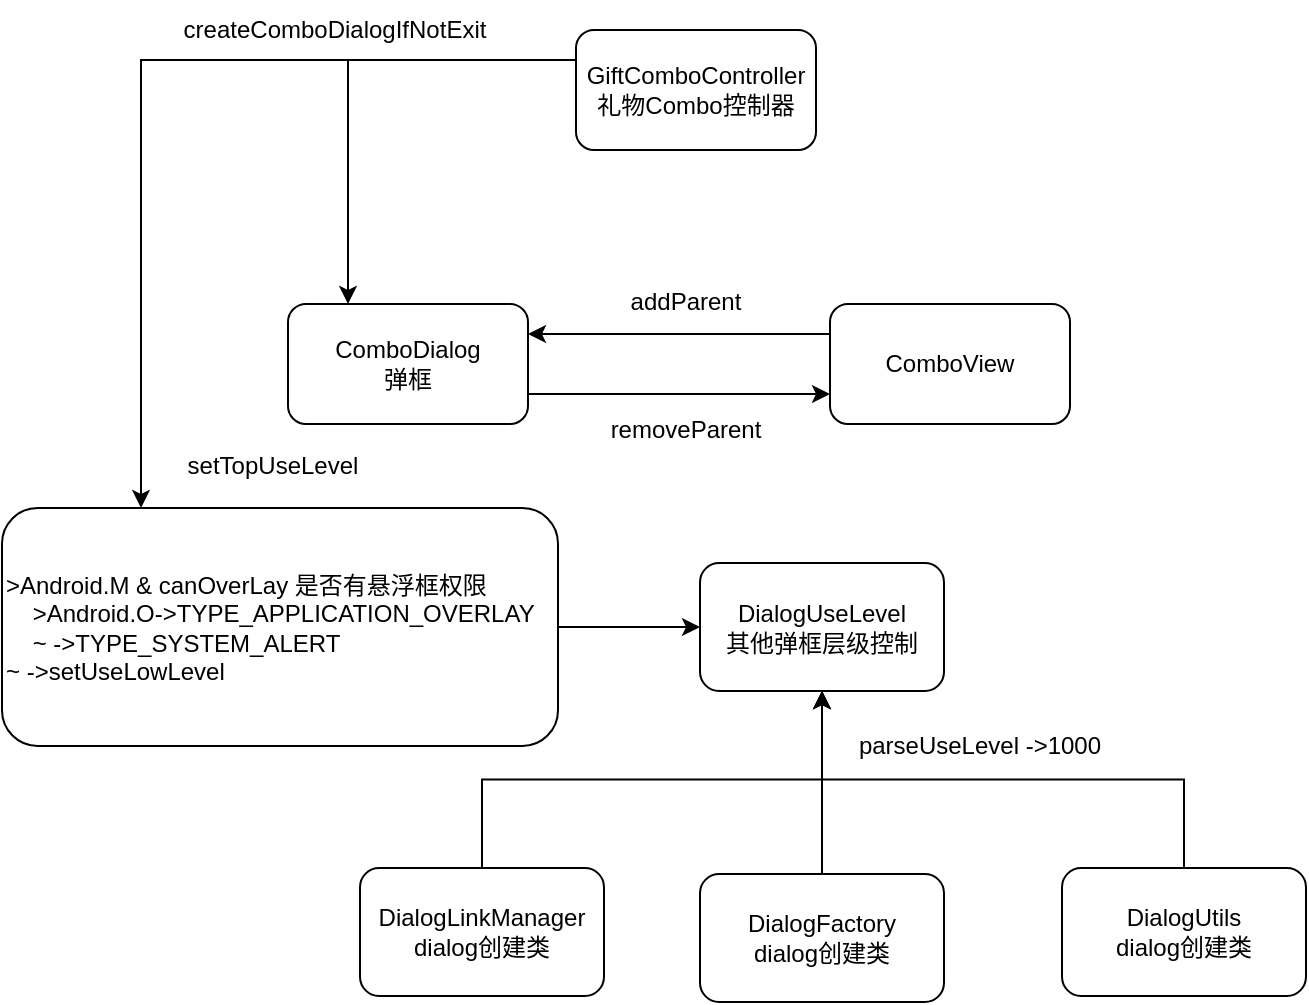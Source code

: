 <mxfile version="20.2.0" type="github" pages="7">
  <diagram id="dTEHzo3KGexYOfvULsnI" name="Page-1">
    <mxGraphModel dx="1422" dy="761" grid="0" gridSize="10" guides="1" tooltips="1" connect="1" arrows="1" fold="1" page="1" pageScale="1" pageWidth="827" pageHeight="1169" math="0" shadow="0">
      <root>
        <mxCell id="0" />
        <mxCell id="1" parent="0" />
        <mxCell id="xuqfSLgQs5LQTtZNYGFW-11" style="edgeStyle=orthogonalEdgeStyle;rounded=0;orthogonalLoop=1;jettySize=auto;html=1;exitX=0;exitY=0.25;exitDx=0;exitDy=0;entryX=0.25;entryY=0;entryDx=0;entryDy=0;" parent="1" source="xuqfSLgQs5LQTtZNYGFW-1" target="xuqfSLgQs5LQTtZNYGFW-2" edge="1">
          <mxGeometry relative="1" as="geometry" />
        </mxCell>
        <mxCell id="xuqfSLgQs5LQTtZNYGFW-17" style="edgeStyle=orthogonalEdgeStyle;rounded=0;orthogonalLoop=1;jettySize=auto;html=1;exitX=0;exitY=0.25;exitDx=0;exitDy=0;entryX=0.25;entryY=0;entryDx=0;entryDy=0;" parent="1" source="xuqfSLgQs5LQTtZNYGFW-1" target="xuqfSLgQs5LQTtZNYGFW-16" edge="1">
          <mxGeometry relative="1" as="geometry" />
        </mxCell>
        <mxCell id="xuqfSLgQs5LQTtZNYGFW-1" value="GiftComboController&lt;br&gt;礼物Combo控制器" style="rounded=1;whiteSpace=wrap;html=1;" parent="1" vertex="1">
          <mxGeometry x="344" y="59" width="120" height="60" as="geometry" />
        </mxCell>
        <mxCell id="xuqfSLgQs5LQTtZNYGFW-8" style="edgeStyle=orthogonalEdgeStyle;rounded=0;orthogonalLoop=1;jettySize=auto;html=1;exitX=1;exitY=0.75;exitDx=0;exitDy=0;entryX=0;entryY=0.75;entryDx=0;entryDy=0;" parent="1" source="xuqfSLgQs5LQTtZNYGFW-2" target="xuqfSLgQs5LQTtZNYGFW-3" edge="1">
          <mxGeometry relative="1" as="geometry" />
        </mxCell>
        <mxCell id="xuqfSLgQs5LQTtZNYGFW-2" value="ComboDialog&lt;br&gt;弹框" style="rounded=1;whiteSpace=wrap;html=1;" parent="1" vertex="1">
          <mxGeometry x="200" y="196" width="120" height="60" as="geometry" />
        </mxCell>
        <mxCell id="xuqfSLgQs5LQTtZNYGFW-6" style="edgeStyle=orthogonalEdgeStyle;rounded=0;orthogonalLoop=1;jettySize=auto;html=1;exitX=0;exitY=0.25;exitDx=0;exitDy=0;entryX=1;entryY=0.25;entryDx=0;entryDy=0;" parent="1" source="xuqfSLgQs5LQTtZNYGFW-3" target="xuqfSLgQs5LQTtZNYGFW-2" edge="1">
          <mxGeometry relative="1" as="geometry" />
        </mxCell>
        <mxCell id="xuqfSLgQs5LQTtZNYGFW-3" value="ComboView&lt;br&gt;" style="rounded=1;whiteSpace=wrap;html=1;" parent="1" vertex="1">
          <mxGeometry x="471" y="196" width="120" height="60" as="geometry" />
        </mxCell>
        <mxCell id="xuqfSLgQs5LQTtZNYGFW-5" value="addParent" style="text;html=1;strokeColor=none;fillColor=none;align=center;verticalAlign=middle;whiteSpace=wrap;rounded=0;" parent="1" vertex="1">
          <mxGeometry x="369" y="180" width="60" height="30" as="geometry" />
        </mxCell>
        <mxCell id="xuqfSLgQs5LQTtZNYGFW-9" value="removeParent" style="text;html=1;strokeColor=none;fillColor=none;align=center;verticalAlign=middle;whiteSpace=wrap;rounded=0;" parent="1" vertex="1">
          <mxGeometry x="353" y="244" width="92" height="30" as="geometry" />
        </mxCell>
        <mxCell id="xuqfSLgQs5LQTtZNYGFW-13" value="createComboDialogIfNotExit" style="text;html=1;strokeColor=none;fillColor=none;align=center;verticalAlign=middle;whiteSpace=wrap;rounded=0;" parent="1" vertex="1">
          <mxGeometry x="118" y="44" width="211" height="30" as="geometry" />
        </mxCell>
        <mxCell id="xuqfSLgQs5LQTtZNYGFW-22" style="edgeStyle=orthogonalEdgeStyle;rounded=0;orthogonalLoop=1;jettySize=auto;html=1;exitX=1;exitY=0.5;exitDx=0;exitDy=0;" parent="1" source="xuqfSLgQs5LQTtZNYGFW-16" target="xuqfSLgQs5LQTtZNYGFW-19" edge="1">
          <mxGeometry relative="1" as="geometry" />
        </mxCell>
        <mxCell id="xuqfSLgQs5LQTtZNYGFW-16" value="&amp;gt;Android.M &amp;amp; canOverLay 是否有悬浮框权限&lt;br&gt;&lt;div&gt;&lt;span&gt;&amp;nbsp; &amp;nbsp; &amp;gt;Android.O-&amp;gt;TYPE_APPLICATION_OVERLAY&lt;/span&gt;&lt;/div&gt;&lt;div&gt;&lt;span&gt;&amp;nbsp; &amp;nbsp; ~ -&amp;gt;TYPE_SYSTEM_ALERT&lt;/span&gt;&lt;/div&gt;&lt;div&gt;&lt;span&gt;~ -&amp;gt;setUseLowLevel&lt;/span&gt;&lt;/div&gt;" style="rounded=1;whiteSpace=wrap;html=1;align=left;" parent="1" vertex="1">
          <mxGeometry x="57" y="298" width="278" height="119" as="geometry" />
        </mxCell>
        <mxCell id="xuqfSLgQs5LQTtZNYGFW-18" value="setTopUseLevel" style="text;html=1;strokeColor=none;fillColor=none;align=center;verticalAlign=middle;whiteSpace=wrap;rounded=0;" parent="1" vertex="1">
          <mxGeometry x="131" y="262" width="123" height="30" as="geometry" />
        </mxCell>
        <mxCell id="xuqfSLgQs5LQTtZNYGFW-19" value="DialogUseLevel&lt;br&gt;其他弹框层级控制" style="rounded=1;whiteSpace=wrap;html=1;align=center;" parent="1" vertex="1">
          <mxGeometry x="406" y="325.5" width="122" height="64" as="geometry" />
        </mxCell>
        <mxCell id="xuqfSLgQs5LQTtZNYGFW-29" style="edgeStyle=orthogonalEdgeStyle;rounded=0;orthogonalLoop=1;jettySize=auto;html=1;exitX=0.5;exitY=0;exitDx=0;exitDy=0;" parent="1" source="xuqfSLgQs5LQTtZNYGFW-23" target="xuqfSLgQs5LQTtZNYGFW-19" edge="1">
          <mxGeometry relative="1" as="geometry" />
        </mxCell>
        <mxCell id="xuqfSLgQs5LQTtZNYGFW-23" value="DialogFactory&lt;br&gt;dialog创建类" style="rounded=1;whiteSpace=wrap;html=1;align=center;" parent="1" vertex="1">
          <mxGeometry x="406" y="481" width="122" height="64" as="geometry" />
        </mxCell>
        <mxCell id="xuqfSLgQs5LQTtZNYGFW-25" value="parseUseLevel -&amp;gt;1000" style="text;html=1;strokeColor=none;fillColor=none;align=center;verticalAlign=middle;whiteSpace=wrap;rounded=0;" parent="1" vertex="1">
          <mxGeometry x="482" y="402" width="128" height="30" as="geometry" />
        </mxCell>
        <mxCell id="xuqfSLgQs5LQTtZNYGFW-28" style="edgeStyle=orthogonalEdgeStyle;rounded=0;orthogonalLoop=1;jettySize=auto;html=1;exitX=0.5;exitY=0;exitDx=0;exitDy=0;entryX=0.5;entryY=1;entryDx=0;entryDy=0;" parent="1" source="xuqfSLgQs5LQTtZNYGFW-26" target="xuqfSLgQs5LQTtZNYGFW-19" edge="1">
          <mxGeometry relative="1" as="geometry" />
        </mxCell>
        <mxCell id="xuqfSLgQs5LQTtZNYGFW-26" value="DialogLinkManager&lt;br&gt;dialog创建类" style="rounded=1;whiteSpace=wrap;html=1;align=center;" parent="1" vertex="1">
          <mxGeometry x="236" y="478" width="122" height="64" as="geometry" />
        </mxCell>
        <mxCell id="xuqfSLgQs5LQTtZNYGFW-31" style="edgeStyle=orthogonalEdgeStyle;rounded=0;orthogonalLoop=1;jettySize=auto;html=1;exitX=0.5;exitY=0;exitDx=0;exitDy=0;entryX=0.5;entryY=1;entryDx=0;entryDy=0;" parent="1" source="xuqfSLgQs5LQTtZNYGFW-27" target="xuqfSLgQs5LQTtZNYGFW-19" edge="1">
          <mxGeometry relative="1" as="geometry" />
        </mxCell>
        <mxCell id="xuqfSLgQs5LQTtZNYGFW-27" value="DialogUtils&lt;br&gt;dialog创建类" style="rounded=1;whiteSpace=wrap;html=1;align=center;" parent="1" vertex="1">
          <mxGeometry x="587" y="478" width="122" height="64" as="geometry" />
        </mxCell>
      </root>
    </mxGraphModel>
  </diagram>
  <diagram id="dbakVBFcqws5psbMDhKN" name="Page-2">
    <mxGraphModel dx="1422" dy="761" grid="0" gridSize="10" guides="1" tooltips="1" connect="1" arrows="1" fold="1" page="1" pageScale="1" pageWidth="827" pageHeight="1169" math="0" shadow="0">
      <root>
        <mxCell id="0" />
        <mxCell id="1" parent="0" />
        <mxCell id="G3y8wx1AwVkPg3gQdgBI-3" style="edgeStyle=orthogonalEdgeStyle;rounded=0;orthogonalLoop=1;jettySize=auto;html=1;exitX=1;exitY=0.5;exitDx=0;exitDy=0;entryX=0;entryY=0.5;entryDx=0;entryDy=0;" parent="1" source="G3y8wx1AwVkPg3gQdgBI-1" target="G3y8wx1AwVkPg3gQdgBI-2" edge="1">
          <mxGeometry relative="1" as="geometry" />
        </mxCell>
        <mxCell id="G3y8wx1AwVkPg3gQdgBI-1" value="需求提出" style="rounded=1;whiteSpace=wrap;html=1;fillColor=#dae8fc;strokeColor=#6c8ebf;" parent="1" vertex="1">
          <mxGeometry x="71" y="220" width="120" height="60" as="geometry" />
        </mxCell>
        <mxCell id="G3y8wx1AwVkPg3gQdgBI-5" style="edgeStyle=orthogonalEdgeStyle;rounded=0;orthogonalLoop=1;jettySize=auto;html=1;exitX=1;exitY=0.5;exitDx=0;exitDy=0;" parent="1" source="G3y8wx1AwVkPg3gQdgBI-2" target="G3y8wx1AwVkPg3gQdgBI-4" edge="1">
          <mxGeometry relative="1" as="geometry" />
        </mxCell>
        <mxCell id="G3y8wx1AwVkPg3gQdgBI-2" value="需求评审" style="rounded=1;whiteSpace=wrap;html=1;fillColor=default;" parent="1" vertex="1">
          <mxGeometry x="273" y="220" width="120" height="60" as="geometry" />
        </mxCell>
        <mxCell id="G3y8wx1AwVkPg3gQdgBI-7" style="edgeStyle=orthogonalEdgeStyle;rounded=0;orthogonalLoop=1;jettySize=auto;html=1;exitX=1;exitY=0.5;exitDx=0;exitDy=0;" parent="1" source="G3y8wx1AwVkPg3gQdgBI-4" target="G3y8wx1AwVkPg3gQdgBI-6" edge="1">
          <mxGeometry relative="1" as="geometry" />
        </mxCell>
        <mxCell id="G3y8wx1AwVkPg3gQdgBI-4" value="业务开发" style="rounded=1;whiteSpace=wrap;html=1;fillColor=#dae8fc;strokeColor=#6c8ebf;" parent="1" vertex="1">
          <mxGeometry x="487" y="220" width="120" height="60" as="geometry" />
        </mxCell>
        <mxCell id="G3y8wx1AwVkPg3gQdgBI-10" style="edgeStyle=orthogonalEdgeStyle;rounded=0;orthogonalLoop=1;jettySize=auto;html=1;exitX=0.5;exitY=0;exitDx=0;exitDy=0;entryX=0.5;entryY=0;entryDx=0;entryDy=0;" parent="1" source="G3y8wx1AwVkPg3gQdgBI-6" target="G3y8wx1AwVkPg3gQdgBI-1" edge="1">
          <mxGeometry relative="1" as="geometry">
            <Array as="points">
              <mxPoint x="753" y="148" />
              <mxPoint x="131" y="148" />
            </Array>
          </mxGeometry>
        </mxCell>
        <mxCell id="G3y8wx1AwVkPg3gQdgBI-6" value="专利撰写" style="rounded=1;whiteSpace=wrap;html=1;fillColor=#dae8fc;strokeColor=#6c8ebf;" parent="1" vertex="1">
          <mxGeometry x="693" y="220" width="120" height="60" as="geometry" />
        </mxCell>
        <mxCell id="G3y8wx1AwVkPg3gQdgBI-9" style="edgeStyle=orthogonalEdgeStyle;rounded=0;orthogonalLoop=1;jettySize=auto;html=1;exitX=0.5;exitY=0;exitDx=0;exitDy=0;" parent="1" source="G3y8wx1AwVkPg3gQdgBI-8" target="G3y8wx1AwVkPg3gQdgBI-6" edge="1">
          <mxGeometry relative="1" as="geometry" />
        </mxCell>
        <mxCell id="G3y8wx1AwVkPg3gQdgBI-8" value="多种实现方案&lt;br&gt;（包括服务器）" style="rounded=1;whiteSpace=wrap;html=1;fillColor=default;" parent="1" vertex="1">
          <mxGeometry x="693" y="338" width="120" height="60" as="geometry" />
        </mxCell>
        <mxCell id="G3y8wx1AwVkPg3gQdgBI-11" value="专利保护" style="text;html=1;strokeColor=none;fillColor=none;align=center;verticalAlign=middle;whiteSpace=wrap;rounded=0;" parent="1" vertex="1">
          <mxGeometry x="388" y="105" width="105" height="38" as="geometry" />
        </mxCell>
      </root>
    </mxGraphModel>
  </diagram>
  <diagram id="niCqh37c4a4Bcfgw0L7g" name="Page-3">
    <mxGraphModel dx="1422" dy="761" grid="0" gridSize="10" guides="1" tooltips="1" connect="1" arrows="1" fold="1" page="1" pageScale="1" pageWidth="827" pageHeight="1169" math="0" shadow="0">
      <root>
        <mxCell id="0" />
        <mxCell id="1" parent="0" />
        <mxCell id="vqO7RuUJoZbT-W4OBrET-9" style="edgeStyle=orthogonalEdgeStyle;rounded=0;orthogonalLoop=1;jettySize=auto;html=1;exitX=0;exitY=0.5;exitDx=0;exitDy=0;" parent="1" source="vqO7RuUJoZbT-W4OBrET-1" target="vqO7RuUJoZbT-W4OBrET-8" edge="1">
          <mxGeometry relative="1" as="geometry" />
        </mxCell>
        <mxCell id="dO17_Gv8qUdpSZAcr8A6-4" style="edgeStyle=orthogonalEdgeStyle;rounded=0;orthogonalLoop=1;jettySize=auto;html=1;exitX=0.25;exitY=0;exitDx=0;exitDy=0;entryX=0.25;entryY=1;entryDx=0;entryDy=0;strokeColor=#FF3333;" parent="1" source="vqO7RuUJoZbT-W4OBrET-1" target="vqO7RuUJoZbT-W4OBrET-15" edge="1">
          <mxGeometry relative="1" as="geometry" />
        </mxCell>
        <mxCell id="vqO7RuUJoZbT-W4OBrET-1" value="textureId&lt;br&gt;获得纹理id" style="rounded=1;whiteSpace=wrap;html=1;fillColor=default;" parent="1" vertex="1">
          <mxGeometry x="503" y="375" width="120" height="60" as="geometry" />
        </mxCell>
        <mxCell id="vqO7RuUJoZbT-W4OBrET-6" style="edgeStyle=orthogonalEdgeStyle;rounded=0;orthogonalLoop=1;jettySize=auto;html=1;exitX=1;exitY=0.5;exitDx=0;exitDy=0;" parent="1" source="vqO7RuUJoZbT-W4OBrET-2" target="vqO7RuUJoZbT-W4OBrET-4" edge="1">
          <mxGeometry relative="1" as="geometry" />
        </mxCell>
        <mxCell id="vqO7RuUJoZbT-W4OBrET-2" value="TextureView&lt;br&gt;显示容器" style="rounded=1;whiteSpace=wrap;html=1;fillColor=default;" parent="1" vertex="1">
          <mxGeometry x="85" y="178" width="120" height="60" as="geometry" />
        </mxCell>
        <mxCell id="vqO7RuUJoZbT-W4OBrET-16" style="edgeStyle=orthogonalEdgeStyle;rounded=0;orthogonalLoop=1;jettySize=auto;html=1;exitX=1;exitY=0.5;exitDx=0;exitDy=0;" parent="1" source="vqO7RuUJoZbT-W4OBrET-4" target="vqO7RuUJoZbT-W4OBrET-15" edge="1">
          <mxGeometry relative="1" as="geometry" />
        </mxCell>
        <mxCell id="dO17_Gv8qUdpSZAcr8A6-6" style="edgeStyle=orthogonalEdgeStyle;rounded=0;orthogonalLoop=1;jettySize=auto;html=1;exitX=0;exitY=0.75;exitDx=0;exitDy=0;entryX=1;entryY=0.75;entryDx=0;entryDy=0;strokeColor=#FF3333;" parent="1" source="vqO7RuUJoZbT-W4OBrET-4" target="vqO7RuUJoZbT-W4OBrET-2" edge="1">
          <mxGeometry relative="1" as="geometry" />
        </mxCell>
        <mxCell id="vqO7RuUJoZbT-W4OBrET-4" value="EGLCore&lt;br&gt;ANativeWindow&lt;br&gt;获取GLWindow" style="rounded=1;whiteSpace=wrap;html=1;fillColor=default;" parent="1" vertex="1">
          <mxGeometry x="287" y="178" width="120" height="60" as="geometry" />
        </mxCell>
        <mxCell id="vqO7RuUJoZbT-W4OBrET-7" value="Surface" style="text;html=1;strokeColor=none;fillColor=none;align=center;verticalAlign=middle;whiteSpace=wrap;rounded=0;" parent="1" vertex="1">
          <mxGeometry x="213" y="174" width="60" height="30" as="geometry" />
        </mxCell>
        <mxCell id="vqO7RuUJoZbT-W4OBrET-11" style="edgeStyle=orthogonalEdgeStyle;rounded=0;orthogonalLoop=1;jettySize=auto;html=1;exitX=0;exitY=0.5;exitDx=0;exitDy=0;" parent="1" source="vqO7RuUJoZbT-W4OBrET-8" target="vqO7RuUJoZbT-W4OBrET-10" edge="1">
          <mxGeometry relative="1" as="geometry" />
        </mxCell>
        <mxCell id="dO17_Gv8qUdpSZAcr8A6-3" style="edgeStyle=orthogonalEdgeStyle;rounded=0;orthogonalLoop=1;jettySize=auto;html=1;exitX=1;exitY=0.25;exitDx=0;exitDy=0;entryX=0;entryY=0.25;entryDx=0;entryDy=0;strokeColor=#FF3333;" parent="1" source="vqO7RuUJoZbT-W4OBrET-8" target="vqO7RuUJoZbT-W4OBrET-1" edge="1">
          <mxGeometry relative="1" as="geometry" />
        </mxCell>
        <mxCell id="vqO7RuUJoZbT-W4OBrET-8" value="SurfaceTexture&lt;br&gt;创建Texture" style="rounded=1;whiteSpace=wrap;html=1;fillColor=default;" parent="1" vertex="1">
          <mxGeometry x="287" y="375" width="120" height="60" as="geometry" />
        </mxCell>
        <mxCell id="dO17_Gv8qUdpSZAcr8A6-2" style="edgeStyle=orthogonalEdgeStyle;rounded=0;orthogonalLoop=1;jettySize=auto;html=1;exitX=1;exitY=0.25;exitDx=0;exitDy=0;entryX=0;entryY=0.25;entryDx=0;entryDy=0;strokeColor=#FF3333;" parent="1" source="vqO7RuUJoZbT-W4OBrET-10" target="vqO7RuUJoZbT-W4OBrET-8" edge="1">
          <mxGeometry relative="1" as="geometry" />
        </mxCell>
        <mxCell id="vqO7RuUJoZbT-W4OBrET-10" value="Surface&lt;br&gt;创建Surface" style="rounded=1;whiteSpace=wrap;html=1;fillColor=default;" parent="1" vertex="1">
          <mxGeometry x="85" y="375" width="120" height="60" as="geometry" />
        </mxCell>
        <mxCell id="vqO7RuUJoZbT-W4OBrET-13" style="edgeStyle=orthogonalEdgeStyle;rounded=0;orthogonalLoop=1;jettySize=auto;html=1;exitX=0.5;exitY=0;exitDx=0;exitDy=0;" parent="1" source="vqO7RuUJoZbT-W4OBrET-12" target="vqO7RuUJoZbT-W4OBrET-10" edge="1">
          <mxGeometry relative="1" as="geometry" />
        </mxCell>
        <mxCell id="dO17_Gv8qUdpSZAcr8A6-1" style="edgeStyle=orthogonalEdgeStyle;rounded=0;orthogonalLoop=1;jettySize=auto;html=1;exitX=0.25;exitY=0;exitDx=0;exitDy=0;entryX=0.25;entryY=1;entryDx=0;entryDy=0;strokeColor=#FF3333;" parent="1" source="vqO7RuUJoZbT-W4OBrET-12" target="vqO7RuUJoZbT-W4OBrET-10" edge="1">
          <mxGeometry relative="1" as="geometry" />
        </mxCell>
        <mxCell id="vqO7RuUJoZbT-W4OBrET-12" value="MediaCodec&lt;br&gt;解码器" style="rounded=1;whiteSpace=wrap;html=1;fillColor=default;" parent="1" vertex="1">
          <mxGeometry x="85" y="525" width="120" height="60" as="geometry" />
        </mxCell>
        <mxCell id="vqO7RuUJoZbT-W4OBrET-14" value="config&lt;br&gt;配置绑定Surface" style="text;html=1;strokeColor=none;fillColor=none;align=center;verticalAlign=middle;whiteSpace=wrap;rounded=0;" parent="1" vertex="1">
          <mxGeometry x="148" y="465" width="60" height="30" as="geometry" />
        </mxCell>
        <mxCell id="vqO7RuUJoZbT-W4OBrET-17" style="edgeStyle=orthogonalEdgeStyle;rounded=0;orthogonalLoop=1;jettySize=auto;html=1;exitX=0.5;exitY=1;exitDx=0;exitDy=0;" parent="1" source="vqO7RuUJoZbT-W4OBrET-15" target="vqO7RuUJoZbT-W4OBrET-1" edge="1">
          <mxGeometry relative="1" as="geometry" />
        </mxCell>
        <mxCell id="dO17_Gv8qUdpSZAcr8A6-5" style="edgeStyle=orthogonalEdgeStyle;rounded=0;orthogonalLoop=1;jettySize=auto;html=1;exitX=0;exitY=0.75;exitDx=0;exitDy=0;entryX=1;entryY=0.75;entryDx=0;entryDy=0;strokeColor=#FF3333;" parent="1" source="vqO7RuUJoZbT-W4OBrET-15" target="vqO7RuUJoZbT-W4OBrET-4" edge="1">
          <mxGeometry relative="1" as="geometry" />
        </mxCell>
        <mxCell id="vqO7RuUJoZbT-W4OBrET-15" value="glShader&lt;br&gt;纹理初始化" style="rounded=1;whiteSpace=wrap;html=1;fillColor=default;" parent="1" vertex="1">
          <mxGeometry x="503" y="178" width="120" height="60" as="geometry" />
        </mxCell>
        <mxCell id="vqO7RuUJoZbT-W4OBrET-19" value="glGenTexture&lt;br&gt;纹理绑定" style="text;html=1;strokeColor=none;fillColor=none;align=center;verticalAlign=middle;whiteSpace=wrap;rounded=0;" parent="1" vertex="1">
          <mxGeometry x="570" y="287" width="98" height="30" as="geometry" />
        </mxCell>
        <mxCell id="dO17_Gv8qUdpSZAcr8A6-7" value="解码视频" style="text;html=1;strokeColor=none;fillColor=none;align=center;verticalAlign=middle;whiteSpace=wrap;rounded=0;" parent="1" vertex="1">
          <mxGeometry x="50" y="465" width="60" height="30" as="geometry" />
        </mxCell>
        <mxCell id="dO17_Gv8qUdpSZAcr8A6-8" value="纹理渲染" style="text;html=1;strokeColor=none;fillColor=none;align=center;verticalAlign=middle;whiteSpace=wrap;rounded=0;" parent="1" vertex="1">
          <mxGeometry x="469" y="304" width="60" height="30" as="geometry" />
        </mxCell>
      </root>
    </mxGraphModel>
  </diagram>
  <diagram id="dwyJR0SR67fFmGeaeiMb" name="Page-4">
    <mxGraphModel dx="1422" dy="761" grid="0" gridSize="10" guides="1" tooltips="1" connect="1" arrows="1" fold="1" page="1" pageScale="1" pageWidth="827" pageHeight="1169" math="0" shadow="0">
      <root>
        <mxCell id="0" />
        <mxCell id="1" parent="0" />
        <mxCell id="mdzCR3wU7UAcOckPFsLG-8" style="edgeStyle=orthogonalEdgeStyle;rounded=0;orthogonalLoop=1;jettySize=auto;html=1;exitX=0.5;exitY=1;exitDx=0;exitDy=0;entryX=0.5;entryY=0;entryDx=0;entryDy=0;" parent="1" source="mdzCR3wU7UAcOckPFsLG-1" target="mdzCR3wU7UAcOckPFsLG-7" edge="1">
          <mxGeometry relative="1" as="geometry" />
        </mxCell>
        <mxCell id="mdzCR3wU7UAcOckPFsLG-1" value="MediaCodec.BuffferInfo&lt;br&gt;每一帧信息" style="rounded=1;whiteSpace=wrap;html=1;fillColor=default;" parent="1" vertex="1">
          <mxGeometry x="537" y="283" width="164" height="60" as="geometry" />
        </mxCell>
        <mxCell id="mdzCR3wU7UAcOckPFsLG-3" style="edgeStyle=orthogonalEdgeStyle;rounded=0;orthogonalLoop=1;jettySize=auto;html=1;exitX=1;exitY=0.5;exitDx=0;exitDy=0;" parent="1" source="mdzCR3wU7UAcOckPFsLG-2" target="mdzCR3wU7UAcOckPFsLG-1" edge="1">
          <mxGeometry relative="1" as="geometry">
            <mxPoint x="441" y="313" as="targetPoint" />
          </mxGeometry>
        </mxCell>
        <mxCell id="mdzCR3wU7UAcOckPFsLG-2" value="MediaCodec&lt;br&gt;解码视频" style="rounded=1;whiteSpace=wrap;html=1;fillColor=default;" parent="1" vertex="1">
          <mxGeometry x="239" y="283" width="120" height="60" as="geometry" />
        </mxCell>
        <mxCell id="mdzCR3wU7UAcOckPFsLG-5" value="dequeueOutputBuffer" style="text;html=1;strokeColor=none;fillColor=none;align=center;verticalAlign=middle;whiteSpace=wrap;rounded=0;" parent="1" vertex="1">
          <mxGeometry x="385" y="275" width="127" height="30" as="geometry" />
        </mxCell>
        <mxCell id="mdzCR3wU7UAcOckPFsLG-6" value="解码每一帧" style="text;html=1;strokeColor=none;fillColor=none;align=center;verticalAlign=middle;whiteSpace=wrap;rounded=0;" parent="1" vertex="1">
          <mxGeometry x="373" y="316" width="131" height="30" as="geometry" />
        </mxCell>
        <mxCell id="mdzCR3wU7UAcOckPFsLG-11" style="edgeStyle=orthogonalEdgeStyle;rounded=0;orthogonalLoop=1;jettySize=auto;html=1;exitX=0;exitY=0.5;exitDx=0;exitDy=0;entryX=0.5;entryY=1;entryDx=0;entryDy=0;" parent="1" source="mdzCR3wU7UAcOckPFsLG-7" target="mdzCR3wU7UAcOckPFsLG-2" edge="1">
          <mxGeometry relative="1" as="geometry" />
        </mxCell>
        <mxCell id="mdzCR3wU7UAcOckPFsLG-7" value="SpeeControlUtil&lt;br&gt;控制帧数" style="rounded=1;whiteSpace=wrap;html=1;fillColor=default;" parent="1" vertex="1">
          <mxGeometry x="559" y="435" width="120" height="60" as="geometry" />
        </mxCell>
        <mxCell id="mdzCR3wU7UAcOckPFsLG-10" value="presentationTimeUp" style="text;html=1;strokeColor=none;fillColor=none;align=center;verticalAlign=middle;whiteSpace=wrap;rounded=0;" parent="1" vertex="1">
          <mxGeometry x="635" y="378" width="123" height="30" as="geometry" />
        </mxCell>
        <mxCell id="mdzCR3wU7UAcOckPFsLG-12" value="sleep睡眠时间差" style="text;html=1;strokeColor=none;fillColor=none;align=center;verticalAlign=middle;whiteSpace=wrap;rounded=0;" parent="1" vertex="1">
          <mxGeometry x="387" y="423" width="100" height="30" as="geometry" />
        </mxCell>
        <mxCell id="mdzCR3wU7UAcOckPFsLG-15" style="edgeStyle=orthogonalEdgeStyle;rounded=0;orthogonalLoop=1;jettySize=auto;html=1;exitX=1;exitY=0.5;exitDx=0;exitDy=0;" parent="1" source="mdzCR3wU7UAcOckPFsLG-13" target="mdzCR3wU7UAcOckPFsLG-14" edge="1">
          <mxGeometry relative="1" as="geometry" />
        </mxCell>
        <mxCell id="mdzCR3wU7UAcOckPFsLG-13" value="MediaCodec&lt;br&gt;音频解码" style="rounded=1;whiteSpace=wrap;html=1;fillColor=default;" parent="1" vertex="1">
          <mxGeometry x="239" y="153" width="120" height="60" as="geometry" />
        </mxCell>
        <mxCell id="mdzCR3wU7UAcOckPFsLG-17" style="edgeStyle=orthogonalEdgeStyle;rounded=0;orthogonalLoop=1;jettySize=auto;html=1;exitX=0.5;exitY=0;exitDx=0;exitDy=0;entryX=0.5;entryY=1;entryDx=0;entryDy=0;" parent="1" source="mdzCR3wU7UAcOckPFsLG-14" target="mdzCR3wU7UAcOckPFsLG-16" edge="1">
          <mxGeometry relative="1" as="geometry" />
        </mxCell>
        <mxCell id="mdzCR3wU7UAcOckPFsLG-14" value="MediaCodec.BuffferInfo" style="rounded=1;whiteSpace=wrap;html=1;fillColor=default;" parent="1" vertex="1">
          <mxGeometry x="543" y="153" width="154" height="60" as="geometry" />
        </mxCell>
        <mxCell id="mdzCR3wU7UAcOckPFsLG-16" value="AudioTrack&lt;br&gt;音频播放" style="rounded=1;whiteSpace=wrap;html=1;fillColor=default;" parent="1" vertex="1">
          <mxGeometry x="560" y="42" width="120" height="60" as="geometry" />
        </mxCell>
        <mxCell id="mdzCR3wU7UAcOckPFsLG-18" value="dequeueOutputBuffer" style="text;html=1;strokeColor=none;fillColor=none;align=center;verticalAlign=middle;whiteSpace=wrap;rounded=0;" parent="1" vertex="1">
          <mxGeometry x="394" y="143" width="127" height="30" as="geometry" />
        </mxCell>
        <mxCell id="mdzCR3wU7UAcOckPFsLG-19" value="解码每一帧" style="text;html=1;strokeColor=none;fillColor=none;align=center;verticalAlign=middle;whiteSpace=wrap;rounded=0;" parent="1" vertex="1">
          <mxGeometry x="387" y="191" width="131" height="30" as="geometry" />
        </mxCell>
        <mxCell id="mdzCR3wU7UAcOckPFsLG-21" style="edgeStyle=orthogonalEdgeStyle;rounded=0;orthogonalLoop=1;jettySize=auto;html=1;exitX=1;exitY=0.5;exitDx=0;exitDy=0;entryX=0;entryY=0.5;entryDx=0;entryDy=0;" parent="1" source="mdzCR3wU7UAcOckPFsLG-20" target="mdzCR3wU7UAcOckPFsLG-13" edge="1">
          <mxGeometry relative="1" as="geometry" />
        </mxCell>
        <mxCell id="mdzCR3wU7UAcOckPFsLG-30" style="edgeStyle=orthogonalEdgeStyle;rounded=0;orthogonalLoop=1;jettySize=auto;html=1;exitX=1;exitY=0.5;exitDx=0;exitDy=0;" parent="1" source="mdzCR3wU7UAcOckPFsLG-20" target="mdzCR3wU7UAcOckPFsLG-28" edge="1">
          <mxGeometry relative="1" as="geometry" />
        </mxCell>
        <mxCell id="mdzCR3wU7UAcOckPFsLG-20" value="MediaExtractor&lt;br&gt;媒体轨道" style="rounded=1;whiteSpace=wrap;html=1;fillColor=default;" parent="1" vertex="1">
          <mxGeometry x="14" y="215" width="120" height="60" as="geometry" />
        </mxCell>
        <mxCell id="mdzCR3wU7UAcOckPFsLG-23" value="mine属性" style="text;html=1;strokeColor=none;fillColor=none;align=center;verticalAlign=middle;whiteSpace=wrap;rounded=0;" parent="1" vertex="1">
          <mxGeometry x="198" y="230" width="60" height="30" as="geometry" />
        </mxCell>
        <mxCell id="mdzCR3wU7UAcOckPFsLG-24" value="‘audio’" style="text;html=1;strokeColor=none;fillColor=none;align=center;verticalAlign=middle;whiteSpace=wrap;rounded=0;" parent="1" vertex="1">
          <mxGeometry x="151" y="143" width="60" height="30" as="geometry" />
        </mxCell>
        <mxCell id="mdzCR3wU7UAcOckPFsLG-27" value="‘video’" style="text;html=1;strokeColor=none;fillColor=none;align=center;verticalAlign=middle;whiteSpace=wrap;rounded=0;" parent="1" vertex="1">
          <mxGeometry x="116" y="444" width="60" height="30" as="geometry" />
        </mxCell>
        <mxCell id="mdzCR3wU7UAcOckPFsLG-29" style="edgeStyle=orthogonalEdgeStyle;rounded=0;orthogonalLoop=1;jettySize=auto;html=1;exitX=1;exitY=0.5;exitDx=0;exitDy=0;entryX=0.5;entryY=1;entryDx=0;entryDy=0;" parent="1" source="mdzCR3wU7UAcOckPFsLG-28" target="mdzCR3wU7UAcOckPFsLG-7" edge="1">
          <mxGeometry relative="1" as="geometry" />
        </mxCell>
        <mxCell id="mdzCR3wU7UAcOckPFsLG-32" style="edgeStyle=orthogonalEdgeStyle;rounded=0;orthogonalLoop=1;jettySize=auto;html=1;exitX=0.75;exitY=0;exitDx=0;exitDy=0;entryX=0.25;entryY=1;entryDx=0;entryDy=0;" parent="1" source="mdzCR3wU7UAcOckPFsLG-28" target="mdzCR3wU7UAcOckPFsLG-2" edge="1">
          <mxGeometry relative="1" as="geometry" />
        </mxCell>
        <mxCell id="mdzCR3wU7UAcOckPFsLG-28" value="EvaHarDecoder&lt;br&gt;视频硬解" style="rounded=1;whiteSpace=wrap;html=1;fillColor=default;" parent="1" vertex="1">
          <mxGeometry x="126" y="487" width="120" height="60" as="geometry" />
        </mxCell>
        <mxCell id="mdzCR3wU7UAcOckPFsLG-33" value="设置帧速" style="text;html=1;strokeColor=none;fillColor=none;align=center;verticalAlign=middle;whiteSpace=wrap;rounded=0;" parent="1" vertex="1">
          <mxGeometry x="352" y="517" width="100" height="30" as="geometry" />
        </mxCell>
      </root>
    </mxGraphModel>
  </diagram>
  <diagram id="HTg-Q2rKC4F4SVjkIIMy" name="Page-5">
    <mxGraphModel dx="1422" dy="761" grid="0" gridSize="10" guides="1" tooltips="1" connect="1" arrows="1" fold="1" page="1" pageScale="1" pageWidth="827" pageHeight="1169" math="0" shadow="0">
      <root>
        <mxCell id="0" />
        <mxCell id="1" parent="0" />
        <mxCell id="sGTSB9Sp2qrP-UH0K1Zw-3" style="edgeStyle=orthogonalEdgeStyle;rounded=0;orthogonalLoop=1;jettySize=auto;html=1;exitX=0.5;exitY=1;exitDx=0;exitDy=0;" parent="1" source="sGTSB9Sp2qrP-UH0K1Zw-1" target="sGTSB9Sp2qrP-UH0K1Zw-2" edge="1">
          <mxGeometry relative="1" as="geometry" />
        </mxCell>
        <mxCell id="sGTSB9Sp2qrP-UH0K1Zw-33" style="edgeStyle=orthogonalEdgeStyle;rounded=0;orthogonalLoop=1;jettySize=auto;html=1;exitX=1;exitY=0.5;exitDx=0;exitDy=0;" parent="1" source="sGTSB9Sp2qrP-UH0K1Zw-1" target="sGTSB9Sp2qrP-UH0K1Zw-32" edge="1">
          <mxGeometry relative="1" as="geometry" />
        </mxCell>
        <mxCell id="sGTSB9Sp2qrP-UH0K1Zw-1" value="1.File抽取512字节" style="rounded=1;whiteSpace=wrap;html=1;fillColor=#dae8fc;strokeColor=#6c8ebf;" parent="1" vertex="1">
          <mxGeometry x="270" y="96" width="120" height="60" as="geometry" />
        </mxCell>
        <mxCell id="sGTSB9Sp2qrP-UH0K1Zw-6" style="edgeStyle=orthogonalEdgeStyle;rounded=0;orthogonalLoop=1;jettySize=auto;html=1;exitX=0.5;exitY=1;exitDx=0;exitDy=0;" parent="1" source="sGTSB9Sp2qrP-UH0K1Zw-2" target="sGTSB9Sp2qrP-UH0K1Zw-4" edge="1">
          <mxGeometry relative="1" as="geometry" />
        </mxCell>
        <mxCell id="sGTSB9Sp2qrP-UH0K1Zw-21" style="edgeStyle=orthogonalEdgeStyle;rounded=0;orthogonalLoop=1;jettySize=auto;html=1;exitX=0.5;exitY=1;exitDx=0;exitDy=0;" parent="1" source="sGTSB9Sp2qrP-UH0K1Zw-2" target="sGTSB9Sp2qrP-UH0K1Zw-5" edge="1">
          <mxGeometry relative="1" as="geometry" />
        </mxCell>
        <mxCell id="sGTSB9Sp2qrP-UH0K1Zw-2" value="2.匹配开头？" style="rounded=1;whiteSpace=wrap;html=1;fillColor=#ffe6cc;strokeColor=#d79b00;" parent="1" vertex="1">
          <mxGeometry x="270" y="208" width="120" height="60" as="geometry" />
        </mxCell>
        <mxCell id="sGTSB9Sp2qrP-UH0K1Zw-12" style="edgeStyle=orthogonalEdgeStyle;rounded=0;orthogonalLoop=1;jettySize=auto;html=1;exitX=0.5;exitY=1;exitDx=0;exitDy=0;" parent="1" source="sGTSB9Sp2qrP-UH0K1Zw-4" target="sGTSB9Sp2qrP-UH0K1Zw-9" edge="1">
          <mxGeometry relative="1" as="geometry" />
        </mxCell>
        <mxCell id="sGTSB9Sp2qrP-UH0K1Zw-16" style="edgeStyle=orthogonalEdgeStyle;rounded=0;orthogonalLoop=1;jettySize=auto;html=1;exitX=0;exitY=0.5;exitDx=0;exitDy=0;entryX=0;entryY=0.5;entryDx=0;entryDy=0;" parent="1" source="sGTSB9Sp2qrP-UH0K1Zw-4" target="sGTSB9Sp2qrP-UH0K1Zw-1" edge="1">
          <mxGeometry relative="1" as="geometry">
            <Array as="points">
              <mxPoint x="68" y="363" />
              <mxPoint x="68" y="126" />
            </Array>
          </mxGeometry>
        </mxCell>
        <mxCell id="sGTSB9Sp2qrP-UH0K1Zw-4" value="3.是否有前一个数据" style="rounded=1;whiteSpace=wrap;html=1;fillColor=#ffe6cc;strokeColor=#d79b00;" parent="1" vertex="1">
          <mxGeometry x="115" y="333" width="120" height="60" as="geometry" />
        </mxCell>
        <mxCell id="sGTSB9Sp2qrP-UH0K1Zw-28" style="edgeStyle=orthogonalEdgeStyle;rounded=0;orthogonalLoop=1;jettySize=auto;html=1;exitX=1;exitY=0.5;exitDx=0;exitDy=0;" parent="1" source="sGTSB9Sp2qrP-UH0K1Zw-5" target="sGTSB9Sp2qrP-UH0K1Zw-27" edge="1">
          <mxGeometry relative="1" as="geometry" />
        </mxCell>
        <mxCell id="sGTSB9Sp2qrP-UH0K1Zw-5" value="5.标志位开头" style="rounded=1;whiteSpace=wrap;html=1;fillColor=#ffe6cc;strokeColor=#d79b00;" parent="1" vertex="1">
          <mxGeometry x="270" y="572" width="120" height="60" as="geometry" />
        </mxCell>
        <mxCell id="sGTSB9Sp2qrP-UH0K1Zw-13" style="edgeStyle=orthogonalEdgeStyle;rounded=0;orthogonalLoop=1;jettySize=auto;html=1;exitX=0;exitY=0.5;exitDx=0;exitDy=0;entryX=0;entryY=0.5;entryDx=0;entryDy=0;" parent="1" source="sGTSB9Sp2qrP-UH0K1Zw-8" target="sGTSB9Sp2qrP-UH0K1Zw-1" edge="1">
          <mxGeometry relative="1" as="geometry" />
        </mxCell>
        <mxCell id="sGTSB9Sp2qrP-UH0K1Zw-8" value="5.将这个数据记录" style="rounded=1;whiteSpace=wrap;html=1;fillColor=#ffe6cc;strokeColor=#d79b00;" parent="1" vertex="1">
          <mxGeometry x="49" y="570" width="120" height="60" as="geometry" />
        </mxCell>
        <mxCell id="sGTSB9Sp2qrP-UH0K1Zw-19" style="edgeStyle=orthogonalEdgeStyle;rounded=0;orthogonalLoop=1;jettySize=auto;html=1;exitX=0.5;exitY=1;exitDx=0;exitDy=0;" parent="1" source="sGTSB9Sp2qrP-UH0K1Zw-9" target="sGTSB9Sp2qrP-UH0K1Zw-8" edge="1">
          <mxGeometry relative="1" as="geometry" />
        </mxCell>
        <mxCell id="sGTSB9Sp2qrP-UH0K1Zw-23" style="edgeStyle=orthogonalEdgeStyle;rounded=0;orthogonalLoop=1;jettySize=auto;html=1;exitX=0.5;exitY=1;exitDx=0;exitDy=0;" parent="1" source="sGTSB9Sp2qrP-UH0K1Zw-9" target="sGTSB9Sp2qrP-UH0K1Zw-5" edge="1">
          <mxGeometry relative="1" as="geometry" />
        </mxCell>
        <mxCell id="sGTSB9Sp2qrP-UH0K1Zw-9" value="4.合并再匹配" style="rounded=1;whiteSpace=wrap;html=1;fillColor=#ffe6cc;strokeColor=#d79b00;" parent="1" vertex="1">
          <mxGeometry x="115" y="456" width="120" height="60" as="geometry" />
        </mxCell>
        <mxCell id="sGTSB9Sp2qrP-UH0K1Zw-14" value="不匹配" style="text;html=1;strokeColor=none;fillColor=none;align=center;verticalAlign=middle;whiteSpace=wrap;rounded=0;" parent="1" vertex="1">
          <mxGeometry x="145" y="263" width="60" height="30" as="geometry" />
        </mxCell>
        <mxCell id="sGTSB9Sp2qrP-UH0K1Zw-17" value="没有" style="text;html=1;strokeColor=none;fillColor=none;align=center;verticalAlign=middle;whiteSpace=wrap;rounded=0;" parent="1" vertex="1">
          <mxGeometry x="63" y="220" width="60" height="30" as="geometry" />
        </mxCell>
        <mxCell id="sGTSB9Sp2qrP-UH0K1Zw-18" value="有" style="text;html=1;strokeColor=none;fillColor=none;align=center;verticalAlign=middle;whiteSpace=wrap;rounded=0;" parent="1" vertex="1">
          <mxGeometry x="103" y="413" width="60" height="30" as="geometry" />
        </mxCell>
        <mxCell id="sGTSB9Sp2qrP-UH0K1Zw-20" value="不匹配" style="text;html=1;strokeColor=none;fillColor=none;align=center;verticalAlign=middle;whiteSpace=wrap;rounded=0;" parent="1" vertex="1">
          <mxGeometry x="49" y="523" width="60" height="30" as="geometry" />
        </mxCell>
        <mxCell id="sGTSB9Sp2qrP-UH0K1Zw-22" value="匹配" style="text;html=1;strokeColor=none;fillColor=none;align=center;verticalAlign=middle;whiteSpace=wrap;rounded=0;" parent="1" vertex="1">
          <mxGeometry x="325" y="378" width="60" height="30" as="geometry" />
        </mxCell>
        <mxCell id="sGTSB9Sp2qrP-UH0K1Zw-25" value="匹配" style="text;html=1;strokeColor=none;fillColor=none;align=center;verticalAlign=middle;whiteSpace=wrap;rounded=0;" parent="1" vertex="1">
          <mxGeometry x="247" y="519" width="60" height="30" as="geometry" />
        </mxCell>
        <mxCell id="sGTSB9Sp2qrP-UH0K1Zw-30" style="edgeStyle=orthogonalEdgeStyle;rounded=0;orthogonalLoop=1;jettySize=auto;html=1;exitX=0.5;exitY=1;exitDx=0;exitDy=0;entryX=0;entryY=0.5;entryDx=0;entryDy=0;" parent="1" source="sGTSB9Sp2qrP-UH0K1Zw-27" target="sGTSB9Sp2qrP-UH0K1Zw-1" edge="1">
          <mxGeometry relative="1" as="geometry">
            <Array as="points">
              <mxPoint x="524" y="652" />
              <mxPoint x="28" y="652" />
              <mxPoint x="28" y="126" />
            </Array>
          </mxGeometry>
        </mxCell>
        <mxCell id="sGTSB9Sp2qrP-UH0K1Zw-27" value="6.截取数据" style="rounded=1;whiteSpace=wrap;html=1;fillColor=#ffe6cc;strokeColor=#d79b00;" parent="1" vertex="1">
          <mxGeometry x="464" y="572" width="120" height="60" as="geometry" />
        </mxCell>
        <mxCell id="sGTSB9Sp2qrP-UH0K1Zw-37" style="edgeStyle=orthogonalEdgeStyle;rounded=0;orthogonalLoop=1;jettySize=auto;html=1;exitX=0.5;exitY=1;exitDx=0;exitDy=0;" parent="1" source="sGTSB9Sp2qrP-UH0K1Zw-32" target="sGTSB9Sp2qrP-UH0K1Zw-35" edge="1">
          <mxGeometry relative="1" as="geometry" />
        </mxCell>
        <mxCell id="sGTSB9Sp2qrP-UH0K1Zw-57" style="edgeStyle=orthogonalEdgeStyle;rounded=0;orthogonalLoop=1;jettySize=auto;html=1;exitX=1;exitY=0.5;exitDx=0;exitDy=0;" parent="1" source="sGTSB9Sp2qrP-UH0K1Zw-32" target="sGTSB9Sp2qrP-UH0K1Zw-56" edge="1">
          <mxGeometry relative="1" as="geometry" />
        </mxCell>
        <mxCell id="sGTSB9Sp2qrP-UH0K1Zw-32" value="7.匹配结尾？" style="rounded=1;whiteSpace=wrap;html=1;fillColor=#d5e8d4;strokeColor=#82b366;" parent="1" vertex="1">
          <mxGeometry x="514" y="96" width="120" height="60" as="geometry" />
        </mxCell>
        <mxCell id="sGTSB9Sp2qrP-UH0K1Zw-49" style="edgeStyle=orthogonalEdgeStyle;rounded=0;orthogonalLoop=1;jettySize=auto;html=1;exitX=0.5;exitY=1;exitDx=0;exitDy=0;" parent="1" source="sGTSB9Sp2qrP-UH0K1Zw-35" target="sGTSB9Sp2qrP-UH0K1Zw-48" edge="1">
          <mxGeometry relative="1" as="geometry" />
        </mxCell>
        <mxCell id="sGTSB9Sp2qrP-UH0K1Zw-58" style="edgeStyle=orthogonalEdgeStyle;rounded=0;orthogonalLoop=1;jettySize=auto;html=1;exitX=1;exitY=0.5;exitDx=0;exitDy=0;" parent="1" source="sGTSB9Sp2qrP-UH0K1Zw-35" target="sGTSB9Sp2qrP-UH0K1Zw-56" edge="1">
          <mxGeometry relative="1" as="geometry" />
        </mxCell>
        <mxCell id="sGTSB9Sp2qrP-UH0K1Zw-35" value="8.将前一个数据合并再比匹配" style="rounded=1;whiteSpace=wrap;html=1;fillColor=#d5e8d4;strokeColor=#82b366;" parent="1" vertex="1">
          <mxGeometry x="514" y="214" width="120" height="60" as="geometry" />
        </mxCell>
        <mxCell id="sGTSB9Sp2qrP-UH0K1Zw-38" value="不匹配" style="text;html=1;strokeColor=none;fillColor=none;align=center;verticalAlign=middle;whiteSpace=wrap;rounded=0;" parent="1" vertex="1">
          <mxGeometry x="570" y="170" width="60" height="30" as="geometry" />
        </mxCell>
        <mxCell id="sGTSB9Sp2qrP-UH0K1Zw-53" style="edgeStyle=orthogonalEdgeStyle;rounded=0;orthogonalLoop=1;jettySize=auto;html=1;exitX=0;exitY=0.25;exitDx=0;exitDy=0;entryX=1;entryY=0.75;entryDx=0;entryDy=0;" parent="1" source="sGTSB9Sp2qrP-UH0K1Zw-48" target="sGTSB9Sp2qrP-UH0K1Zw-1" edge="1">
          <mxGeometry relative="1" as="geometry" />
        </mxCell>
        <mxCell id="sGTSB9Sp2qrP-UH0K1Zw-48" value="9.截取数据合并" style="rounded=1;whiteSpace=wrap;html=1;fillColor=#d5e8d4;strokeColor=#82b366;" parent="1" vertex="1">
          <mxGeometry x="514" y="374" width="120" height="60" as="geometry" />
        </mxCell>
        <mxCell id="sGTSB9Sp2qrP-UH0K1Zw-50" value="不匹配" style="text;html=1;strokeColor=none;fillColor=none;align=center;verticalAlign=middle;whiteSpace=wrap;rounded=0;" parent="1" vertex="1">
          <mxGeometry x="581" y="317" width="60" height="30" as="geometry" />
        </mxCell>
        <mxCell id="sGTSB9Sp2qrP-UH0K1Zw-56" value="9.截取数据合并，结束" style="rounded=1;whiteSpace=wrap;html=1;fillColor=#d5e8d4;strokeColor=#82b366;" parent="1" vertex="1">
          <mxGeometry x="658" y="574" width="120" height="60" as="geometry" />
        </mxCell>
        <mxCell id="sGTSB9Sp2qrP-UH0K1Zw-59" value="匹配" style="text;html=1;strokeColor=none;fillColor=none;align=center;verticalAlign=middle;whiteSpace=wrap;rounded=0;" parent="1" vertex="1">
          <mxGeometry x="651" y="96" width="60" height="30" as="geometry" />
        </mxCell>
        <mxCell id="sGTSB9Sp2qrP-UH0K1Zw-60" value="匹配" style="text;html=1;strokeColor=none;fillColor=none;align=center;verticalAlign=middle;whiteSpace=wrap;rounded=0;" parent="1" vertex="1">
          <mxGeometry x="651" y="220" width="60" height="30" as="geometry" />
        </mxCell>
        <mxCell id="sGTSB9Sp2qrP-UH0K1Zw-61" value="继续遍历数据" style="text;html=1;strokeColor=none;fillColor=none;align=center;verticalAlign=middle;whiteSpace=wrap;rounded=0;" parent="1" vertex="1">
          <mxGeometry x="458" y="293" width="60" height="30" as="geometry" />
        </mxCell>
        <mxCell id="sGTSB9Sp2qrP-UH0K1Zw-62" value="继续遍历数据" style="text;html=1;strokeColor=none;fillColor=none;align=center;verticalAlign=middle;whiteSpace=wrap;rounded=0;" parent="1" vertex="1">
          <mxGeometry x="89" y="96" width="109" height="30" as="geometry" />
        </mxCell>
        <mxCell id="TpkieQ8EY-ecMLRfHH1i-3" style="edgeStyle=orthogonalEdgeStyle;rounded=0;orthogonalLoop=1;jettySize=auto;html=1;exitX=1;exitY=0.5;exitDx=0;exitDy=0;" edge="1" parent="1" source="TpkieQ8EY-ecMLRfHH1i-1" target="TpkieQ8EY-ecMLRfHH1i-2">
          <mxGeometry relative="1" as="geometry" />
        </mxCell>
        <mxCell id="TpkieQ8EY-ecMLRfHH1i-12" style="edgeStyle=orthogonalEdgeStyle;rounded=0;orthogonalLoop=1;jettySize=auto;html=1;exitX=1;exitY=0.25;exitDx=0;exitDy=0;" edge="1" parent="1" source="TpkieQ8EY-ecMLRfHH1i-1" target="TpkieQ8EY-ecMLRfHH1i-7">
          <mxGeometry relative="1" as="geometry" />
        </mxCell>
        <mxCell id="TpkieQ8EY-ecMLRfHH1i-1" value="字节片段（512）" style="rounded=1;whiteSpace=wrap;html=1;fillColor=#fff2cc;strokeColor=#d6b656;" vertex="1" parent="1">
          <mxGeometry x="109" y="802" width="120" height="60" as="geometry" />
        </mxCell>
        <mxCell id="TpkieQ8EY-ecMLRfHH1i-2" value="上一个字节片段" style="rounded=1;whiteSpace=wrap;html=1;fillColor=#f8cecc;strokeColor=#b85450;" vertex="1" parent="1">
          <mxGeometry x="358" y="802" width="120" height="60" as="geometry" />
        </mxCell>
        <mxCell id="TpkieQ8EY-ecMLRfHH1i-8" style="edgeStyle=orthogonalEdgeStyle;rounded=0;orthogonalLoop=1;jettySize=auto;html=1;exitX=1;exitY=0.5;exitDx=0;exitDy=0;entryX=1;entryY=0.5;entryDx=0;entryDy=0;" edge="1" parent="1" source="TpkieQ8EY-ecMLRfHH1i-4" target="TpkieQ8EY-ecMLRfHH1i-7">
          <mxGeometry relative="1" as="geometry" />
        </mxCell>
        <mxCell id="TpkieQ8EY-ecMLRfHH1i-4" value="字节片段" style="rounded=1;whiteSpace=wrap;html=1;fillColor=#fff2cc;strokeColor=#d6b656;" vertex="1" parent="1">
          <mxGeometry x="478" y="802" width="120" height="60" as="geometry" />
        </mxCell>
        <mxCell id="TpkieQ8EY-ecMLRfHH1i-9" style="edgeStyle=orthogonalEdgeStyle;rounded=0;orthogonalLoop=1;jettySize=auto;html=1;exitX=0;exitY=0.5;exitDx=0;exitDy=0;entryX=0;entryY=0.5;entryDx=0;entryDy=0;" edge="1" parent="1" source="TpkieQ8EY-ecMLRfHH1i-7" target="TpkieQ8EY-ecMLRfHH1i-1">
          <mxGeometry relative="1" as="geometry">
            <Array as="points">
              <mxPoint x="61" y="738" />
              <mxPoint x="61" y="832" />
            </Array>
          </mxGeometry>
        </mxCell>
        <mxCell id="TpkieQ8EY-ecMLRfHH1i-7" value="File/Steam&lt;br&gt;循环读取" style="rounded=1;whiteSpace=wrap;html=1;fillColor=#dae8fc;strokeColor=#6c8ebf;" vertex="1" parent="1">
          <mxGeometry x="267" y="708" width="120" height="60" as="geometry" />
        </mxCell>
        <mxCell id="TpkieQ8EY-ecMLRfHH1i-10" value="匹配" style="text;html=1;strokeColor=none;fillColor=none;align=center;verticalAlign=middle;whiteSpace=wrap;rounded=0;" vertex="1" parent="1">
          <mxGeometry x="130" y="768" width="60" height="30" as="geometry" />
        </mxCell>
        <mxCell id="TpkieQ8EY-ecMLRfHH1i-11" value="合成匹配" style="text;html=1;strokeColor=none;fillColor=none;align=center;verticalAlign=middle;whiteSpace=wrap;rounded=0;" vertex="1" parent="1">
          <mxGeometry x="447" y="775" width="60" height="30" as="geometry" />
        </mxCell>
        <mxCell id="TpkieQ8EY-ecMLRfHH1i-13" value="匹配合适" style="text;html=1;strokeColor=none;fillColor=none;align=center;verticalAlign=middle;whiteSpace=wrap;rounded=0;" vertex="1" parent="1">
          <mxGeometry x="244" y="785" width="60" height="30" as="geometry" />
        </mxCell>
        <mxCell id="TpkieQ8EY-ecMLRfHH1i-14" value="没匹配成功" style="text;html=1;strokeColor=none;fillColor=none;align=center;verticalAlign=middle;whiteSpace=wrap;rounded=0;" vertex="1" parent="1">
          <mxGeometry x="236.5" y="837" width="81" height="30" as="geometry" />
        </mxCell>
      </root>
    </mxGraphModel>
  </diagram>
  <diagram id="DSrQLdEHkV8W2PWOTGfP" name="Page-6">
    <mxGraphModel dx="1422" dy="761" grid="0" gridSize="10" guides="1" tooltips="1" connect="1" arrows="1" fold="1" page="1" pageScale="1" pageWidth="1169" pageHeight="827" math="0" shadow="0">
      <root>
        <mxCell id="0" />
        <mxCell id="1" parent="0" />
        <mxCell id="6pOMrXLVcFIRJMtOTkvm-40" style="edgeStyle=orthogonalEdgeStyle;rounded=0;orthogonalLoop=1;jettySize=auto;html=1;exitX=0.5;exitY=1;exitDx=0;exitDy=0;" parent="1" source="6pOMrXLVcFIRJMtOTkvm-3" target="6pOMrXLVcFIRJMtOTkvm-9" edge="1">
          <mxGeometry relative="1" as="geometry" />
        </mxCell>
        <mxCell id="6pOMrXLVcFIRJMtOTkvm-51" style="edgeStyle=orthogonalEdgeStyle;rounded=0;orthogonalLoop=1;jettySize=auto;html=1;exitX=1;exitY=0.5;exitDx=0;exitDy=0;" parent="1" source="6pOMrXLVcFIRJMtOTkvm-3" target="6pOMrXLVcFIRJMtOTkvm-50" edge="1">
          <mxGeometry relative="1" as="geometry" />
        </mxCell>
        <mxCell id="6pOMrXLVcFIRJMtOTkvm-3" value="1.File抽取1024字节" style="rounded=1;whiteSpace=wrap;html=1;fillColor=#dae8fc;strokeColor=#6c8ebf;" parent="1" vertex="1">
          <mxGeometry x="326" y="104" width="120" height="60" as="geometry" />
        </mxCell>
        <mxCell id="6pOMrXLVcFIRJMtOTkvm-5" style="edgeStyle=orthogonalEdgeStyle;rounded=0;orthogonalLoop=1;jettySize=auto;html=1;exitX=0.5;exitY=1;exitDx=0;exitDy=0;" parent="1" source="6pOMrXLVcFIRJMtOTkvm-6" target="6pOMrXLVcFIRJMtOTkvm-11" edge="1">
          <mxGeometry relative="1" as="geometry" />
        </mxCell>
        <mxCell id="6pOMrXLVcFIRJMtOTkvm-48" style="edgeStyle=orthogonalEdgeStyle;rounded=0;orthogonalLoop=1;jettySize=auto;html=1;exitX=0.5;exitY=1;exitDx=0;exitDy=0;entryX=0.5;entryY=0;entryDx=0;entryDy=0;" parent="1" source="6pOMrXLVcFIRJMtOTkvm-6" target="6pOMrXLVcFIRJMtOTkvm-13" edge="1">
          <mxGeometry relative="1" as="geometry">
            <Array as="points">
              <mxPoint x="386" y="516" />
              <mxPoint x="165" y="516" />
            </Array>
          </mxGeometry>
        </mxCell>
        <mxCell id="6pOMrXLVcFIRJMtOTkvm-6" value="4.匹配开头？" style="rounded=1;whiteSpace=wrap;html=1;fillColor=#ffe6cc;strokeColor=#d79b00;" parent="1" vertex="1">
          <mxGeometry x="326" y="338" width="120" height="60" as="geometry" />
        </mxCell>
        <mxCell id="6pOMrXLVcFIRJMtOTkvm-42" style="edgeStyle=orthogonalEdgeStyle;rounded=0;orthogonalLoop=1;jettySize=auto;html=1;exitX=0.5;exitY=1;exitDx=0;exitDy=0;" parent="1" source="6pOMrXLVcFIRJMtOTkvm-9" target="6pOMrXLVcFIRJMtOTkvm-6" edge="1">
          <mxGeometry relative="1" as="geometry" />
        </mxCell>
        <mxCell id="6pOMrXLVcFIRJMtOTkvm-43" style="edgeStyle=orthogonalEdgeStyle;rounded=0;orthogonalLoop=1;jettySize=auto;html=1;exitX=0;exitY=0.5;exitDx=0;exitDy=0;" parent="1" source="6pOMrXLVcFIRJMtOTkvm-9" target="6pOMrXLVcFIRJMtOTkvm-16" edge="1">
          <mxGeometry relative="1" as="geometry" />
        </mxCell>
        <mxCell id="6pOMrXLVcFIRJMtOTkvm-9" value="2.是否有前一个数据" style="rounded=1;whiteSpace=wrap;html=1;fillColor=#ffe6cc;strokeColor=#d79b00;" parent="1" vertex="1">
          <mxGeometry x="326" y="213" width="120" height="60" as="geometry" />
        </mxCell>
        <mxCell id="6pOMrXLVcFIRJMtOTkvm-10" style="edgeStyle=orthogonalEdgeStyle;rounded=0;orthogonalLoop=1;jettySize=auto;html=1;exitX=1;exitY=0.5;exitDx=0;exitDy=0;" parent="1" source="6pOMrXLVcFIRJMtOTkvm-11" target="6pOMrXLVcFIRJMtOTkvm-24" edge="1">
          <mxGeometry relative="1" as="geometry" />
        </mxCell>
        <mxCell id="6pOMrXLVcFIRJMtOTkvm-11" value="6.标志位开头" style="rounded=1;whiteSpace=wrap;html=1;fillColor=#ffe6cc;strokeColor=#d79b00;" parent="1" vertex="1">
          <mxGeometry x="326" y="580" width="120" height="60" as="geometry" />
        </mxCell>
        <mxCell id="6pOMrXLVcFIRJMtOTkvm-12" style="edgeStyle=orthogonalEdgeStyle;rounded=0;orthogonalLoop=1;jettySize=auto;html=1;exitX=0;exitY=0.5;exitDx=0;exitDy=0;entryX=0;entryY=0.5;entryDx=0;entryDy=0;" parent="1" source="6pOMrXLVcFIRJMtOTkvm-13" target="6pOMrXLVcFIRJMtOTkvm-3" edge="1">
          <mxGeometry relative="1" as="geometry" />
        </mxCell>
        <mxCell id="6pOMrXLVcFIRJMtOTkvm-13" value="5.将这个数据记录" style="rounded=1;whiteSpace=wrap;html=1;fillColor=#ffe6cc;strokeColor=#d79b00;" parent="1" vertex="1">
          <mxGeometry x="105" y="578" width="120" height="60" as="geometry" />
        </mxCell>
        <mxCell id="6pOMrXLVcFIRJMtOTkvm-49" style="edgeStyle=orthogonalEdgeStyle;rounded=0;orthogonalLoop=1;jettySize=auto;html=1;exitX=0.5;exitY=1;exitDx=0;exitDy=0;entryX=0;entryY=0.5;entryDx=0;entryDy=0;" parent="1" source="6pOMrXLVcFIRJMtOTkvm-16" target="6pOMrXLVcFIRJMtOTkvm-6" edge="1">
          <mxGeometry relative="1" as="geometry" />
        </mxCell>
        <mxCell id="6pOMrXLVcFIRJMtOTkvm-16" value="3.合并再匹配" style="rounded=1;whiteSpace=wrap;html=1;fillColor=#ffe6cc;strokeColor=#d79b00;" parent="1" vertex="1">
          <mxGeometry x="105" y="273" width="120" height="60" as="geometry" />
        </mxCell>
        <mxCell id="6pOMrXLVcFIRJMtOTkvm-20" value="不匹配" style="text;html=1;strokeColor=none;fillColor=none;align=center;verticalAlign=middle;whiteSpace=wrap;rounded=0;" parent="1" vertex="1">
          <mxGeometry x="99" y="529" width="60" height="30" as="geometry" />
        </mxCell>
        <mxCell id="6pOMrXLVcFIRJMtOTkvm-22" value="匹配" style="text;html=1;strokeColor=none;fillColor=none;align=center;verticalAlign=middle;whiteSpace=wrap;rounded=0;" parent="1" vertex="1">
          <mxGeometry x="328" y="536" width="60" height="30" as="geometry" />
        </mxCell>
        <mxCell id="6pOMrXLVcFIRJMtOTkvm-23" style="edgeStyle=orthogonalEdgeStyle;rounded=0;orthogonalLoop=1;jettySize=auto;html=1;exitX=0.5;exitY=1;exitDx=0;exitDy=0;entryX=0;entryY=0.5;entryDx=0;entryDy=0;" parent="1" source="6pOMrXLVcFIRJMtOTkvm-24" target="6pOMrXLVcFIRJMtOTkvm-3" edge="1">
          <mxGeometry relative="1" as="geometry">
            <Array as="points">
              <mxPoint x="580" y="660" />
              <mxPoint x="84" y="660" />
              <mxPoint x="84" y="134" />
            </Array>
          </mxGeometry>
        </mxCell>
        <mxCell id="6pOMrXLVcFIRJMtOTkvm-24" value="7.截取数据" style="rounded=1;whiteSpace=wrap;html=1;fillColor=#ffe6cc;strokeColor=#d79b00;" parent="1" vertex="1">
          <mxGeometry x="520" y="580" width="120" height="60" as="geometry" />
        </mxCell>
        <mxCell id="6pOMrXLVcFIRJMtOTkvm-25" style="edgeStyle=orthogonalEdgeStyle;rounded=0;orthogonalLoop=1;jettySize=auto;html=1;exitX=0.5;exitY=1;exitDx=0;exitDy=0;" parent="1" source="6pOMrXLVcFIRJMtOTkvm-27" target="6pOMrXLVcFIRJMtOTkvm-30" edge="1">
          <mxGeometry relative="1" as="geometry" />
        </mxCell>
        <mxCell id="6pOMrXLVcFIRJMtOTkvm-26" style="edgeStyle=orthogonalEdgeStyle;rounded=0;orthogonalLoop=1;jettySize=auto;html=1;exitX=1;exitY=0.5;exitDx=0;exitDy=0;" parent="1" source="6pOMrXLVcFIRJMtOTkvm-27" target="6pOMrXLVcFIRJMtOTkvm-35" edge="1">
          <mxGeometry relative="1" as="geometry" />
        </mxCell>
        <mxCell id="6pOMrXLVcFIRJMtOTkvm-27" value="7.合并再比匹配" style="rounded=1;whiteSpace=wrap;html=1;fillColor=#d5e8d4;strokeColor=#82b366;" parent="1" vertex="1">
          <mxGeometry x="711" y="104" width="120" height="60" as="geometry" />
        </mxCell>
        <mxCell id="6pOMrXLVcFIRJMtOTkvm-28" style="edgeStyle=orthogonalEdgeStyle;rounded=0;orthogonalLoop=1;jettySize=auto;html=1;exitX=0.5;exitY=1;exitDx=0;exitDy=0;" parent="1" source="6pOMrXLVcFIRJMtOTkvm-30" target="6pOMrXLVcFIRJMtOTkvm-33" edge="1">
          <mxGeometry relative="1" as="geometry" />
        </mxCell>
        <mxCell id="6pOMrXLVcFIRJMtOTkvm-29" style="edgeStyle=orthogonalEdgeStyle;rounded=0;orthogonalLoop=1;jettySize=auto;html=1;exitX=1;exitY=0.5;exitDx=0;exitDy=0;" parent="1" source="6pOMrXLVcFIRJMtOTkvm-30" target="6pOMrXLVcFIRJMtOTkvm-35" edge="1">
          <mxGeometry relative="1" as="geometry" />
        </mxCell>
        <mxCell id="6pOMrXLVcFIRJMtOTkvm-30" value="8.匹配结尾" style="rounded=1;whiteSpace=wrap;html=1;fillColor=#d5e8d4;strokeColor=#82b366;" parent="1" vertex="1">
          <mxGeometry x="711" y="222" width="120" height="60" as="geometry" />
        </mxCell>
        <mxCell id="6pOMrXLVcFIRJMtOTkvm-32" style="edgeStyle=orthogonalEdgeStyle;rounded=0;orthogonalLoop=1;jettySize=auto;html=1;exitX=0;exitY=0.25;exitDx=0;exitDy=0;entryX=1;entryY=0.75;entryDx=0;entryDy=0;" parent="1" source="6pOMrXLVcFIRJMtOTkvm-33" target="6pOMrXLVcFIRJMtOTkvm-3" edge="1">
          <mxGeometry relative="1" as="geometry">
            <Array as="points">
              <mxPoint x="519" y="397" />
              <mxPoint x="519" y="149" />
            </Array>
          </mxGeometry>
        </mxCell>
        <mxCell id="6pOMrXLVcFIRJMtOTkvm-33" value="9.截取数据合并" style="rounded=1;whiteSpace=wrap;html=1;fillColor=#d5e8d4;strokeColor=#82b366;" parent="1" vertex="1">
          <mxGeometry x="711" y="382" width="120" height="60" as="geometry" />
        </mxCell>
        <mxCell id="6pOMrXLVcFIRJMtOTkvm-34" value="不匹配" style="text;html=1;strokeColor=none;fillColor=none;align=center;verticalAlign=middle;whiteSpace=wrap;rounded=0;" parent="1" vertex="1">
          <mxGeometry x="778" y="325" width="60" height="30" as="geometry" />
        </mxCell>
        <mxCell id="6pOMrXLVcFIRJMtOTkvm-35" value="9.截取数据合并，结束" style="rounded=1;whiteSpace=wrap;html=1;fillColor=#d5e8d4;strokeColor=#82b366;" parent="1" vertex="1">
          <mxGeometry x="855" y="582" width="120" height="60" as="geometry" />
        </mxCell>
        <mxCell id="6pOMrXLVcFIRJMtOTkvm-36" value="匹配" style="text;html=1;strokeColor=none;fillColor=none;align=center;verticalAlign=middle;whiteSpace=wrap;rounded=0;" parent="1" vertex="1">
          <mxGeometry x="848" y="104" width="60" height="30" as="geometry" />
        </mxCell>
        <mxCell id="6pOMrXLVcFIRJMtOTkvm-37" value="匹配" style="text;html=1;strokeColor=none;fillColor=none;align=center;verticalAlign=middle;whiteSpace=wrap;rounded=0;" parent="1" vertex="1">
          <mxGeometry x="848" y="228" width="60" height="30" as="geometry" />
        </mxCell>
        <mxCell id="6pOMrXLVcFIRJMtOTkvm-38" value="继续遍历数据" style="text;html=1;strokeColor=none;fillColor=none;align=center;verticalAlign=middle;whiteSpace=wrap;rounded=0;" parent="1" vertex="1">
          <mxGeometry x="525" y="303" width="60" height="30" as="geometry" />
        </mxCell>
        <mxCell id="6pOMrXLVcFIRJMtOTkvm-39" value="继续遍历数据" style="text;html=1;strokeColor=none;fillColor=none;align=center;verticalAlign=middle;whiteSpace=wrap;rounded=0;" parent="1" vertex="1">
          <mxGeometry x="145" y="104" width="109" height="30" as="geometry" />
        </mxCell>
        <mxCell id="6pOMrXLVcFIRJMtOTkvm-47" value="有" style="text;html=1;strokeColor=none;fillColor=none;align=center;verticalAlign=middle;whiteSpace=wrap;rounded=0;" parent="1" vertex="1">
          <mxGeometry x="252" y="203" width="60" height="30" as="geometry" />
        </mxCell>
        <mxCell id="6pOMrXLVcFIRJMtOTkvm-53" style="edgeStyle=orthogonalEdgeStyle;rounded=0;orthogonalLoop=1;jettySize=auto;html=1;exitX=1;exitY=0.5;exitDx=0;exitDy=0;entryX=0;entryY=0.5;entryDx=0;entryDy=0;" parent="1" source="6pOMrXLVcFIRJMtOTkvm-50" target="6pOMrXLVcFIRJMtOTkvm-27" edge="1">
          <mxGeometry relative="1" as="geometry" />
        </mxCell>
        <mxCell id="6pOMrXLVcFIRJMtOTkvm-54" style="edgeStyle=orthogonalEdgeStyle;rounded=0;orthogonalLoop=1;jettySize=auto;html=1;exitX=0.5;exitY=1;exitDx=0;exitDy=0;entryX=0;entryY=0.5;entryDx=0;entryDy=0;" parent="1" source="6pOMrXLVcFIRJMtOTkvm-50" target="6pOMrXLVcFIRJMtOTkvm-30" edge="1">
          <mxGeometry relative="1" as="geometry" />
        </mxCell>
        <mxCell id="6pOMrXLVcFIRJMtOTkvm-50" value="7.是否有前一个数据" style="rounded=1;whiteSpace=wrap;html=1;fillColor=#d5e8d4;strokeColor=#82b366;" parent="1" vertex="1">
          <mxGeometry x="543" y="104" width="119" height="60" as="geometry" />
        </mxCell>
        <mxCell id="6pOMrXLVcFIRJMtOTkvm-55" value="有" style="text;html=1;strokeColor=none;fillColor=none;align=center;verticalAlign=middle;whiteSpace=wrap;rounded=0;" parent="1" vertex="1">
          <mxGeometry x="658" y="102" width="60" height="30" as="geometry" />
        </mxCell>
        <mxCell id="6pOMrXLVcFIRJMtOTkvm-56" value="否" style="text;html=1;strokeColor=none;fillColor=none;align=center;verticalAlign=middle;whiteSpace=wrap;rounded=0;" parent="1" vertex="1">
          <mxGeometry x="326" y="288" width="60" height="30" as="geometry" />
        </mxCell>
        <mxCell id="6pOMrXLVcFIRJMtOTkvm-58" value="否" style="text;html=1;strokeColor=none;fillColor=none;align=center;verticalAlign=middle;whiteSpace=wrap;rounded=0;" parent="1" vertex="1">
          <mxGeometry x="622" y="219" width="60" height="30" as="geometry" />
        </mxCell>
      </root>
    </mxGraphModel>
  </diagram>
  <diagram id="BYJqaPgaDatPaq1-vFP8" name="Page-7">
    <mxGraphModel dx="1422" dy="761" grid="0" gridSize="10" guides="1" tooltips="1" connect="1" arrows="1" fold="1" page="1" pageScale="1" pageWidth="1169" pageHeight="827" math="0" shadow="0">
      <root>
        <mxCell id="0" />
        <mxCell id="1" parent="0" />
        <mxCell id="fD391h0xbSpISnNF0kMl-8" style="edgeStyle=orthogonalEdgeStyle;rounded=0;orthogonalLoop=1;jettySize=auto;html=1;exitX=0.5;exitY=1;exitDx=0;exitDy=0;" edge="1" parent="1" source="fD391h0xbSpISnNF0kMl-1" target="fD391h0xbSpISnNF0kMl-6">
          <mxGeometry relative="1" as="geometry" />
        </mxCell>
        <mxCell id="fD391h0xbSpISnNF0kMl-1" value="SurfaceCreated&lt;br&gt;（绑定textureid，生成surfaceTexture）" style="rounded=1;whiteSpace=wrap;html=1;" vertex="1" parent="1">
          <mxGeometry x="176" y="220" width="120" height="60" as="geometry" />
        </mxCell>
        <mxCell id="fD391h0xbSpISnNF0kMl-7" style="edgeStyle=orthogonalEdgeStyle;rounded=0;orthogonalLoop=1;jettySize=auto;html=1;exitX=0.5;exitY=1;exitDx=0;exitDy=0;" edge="1" parent="1" source="fD391h0xbSpISnNF0kMl-2" target="fD391h0xbSpISnNF0kMl-1">
          <mxGeometry relative="1" as="geometry" />
        </mxCell>
        <mxCell id="fD391h0xbSpISnNF0kMl-2" value="InnerSurfaceView&lt;br&gt;zOrderOnTop顶部&lt;br&gt;TRANSLUCENT透明" style="rounded=1;whiteSpace=wrap;html=1;fillColor=#dae8fc;strokeColor=#6c8ebf;" vertex="1" parent="1">
          <mxGeometry x="176" y="67" width="120" height="60" as="geometry" />
        </mxCell>
        <mxCell id="fD391h0xbSpISnNF0kMl-3" value="onSurfaceTextureAvailable&lt;br&gt;（绑定textureId，生成SurfaceTexture）" style="rounded=1;whiteSpace=wrap;html=1;" vertex="1" parent="1">
          <mxGeometry x="485" y="220" width="178" height="60" as="geometry" />
        </mxCell>
        <mxCell id="fD391h0xbSpISnNF0kMl-9" style="edgeStyle=orthogonalEdgeStyle;rounded=0;orthogonalLoop=1;jettySize=auto;html=1;exitX=0.5;exitY=1;exitDx=0;exitDy=0;" edge="1" parent="1" source="fD391h0xbSpISnNF0kMl-5" target="fD391h0xbSpISnNF0kMl-3">
          <mxGeometry relative="1" as="geometry" />
        </mxCell>
        <mxCell id="fD391h0xbSpISnNF0kMl-5" value="InnerTextureView&lt;br&gt;（isOpaque 透明）" style="rounded=1;whiteSpace=wrap;html=1;fillColor=#d5e8d4;strokeColor=#82b366;" vertex="1" parent="1">
          <mxGeometry x="514" y="72" width="120" height="60" as="geometry" />
        </mxCell>
        <mxCell id="fD391h0xbSpISnNF0kMl-6" value="onFrameAvailable" style="rounded=1;whiteSpace=wrap;html=1;" vertex="1" parent="1">
          <mxGeometry x="176" y="354" width="120" height="60" as="geometry" />
        </mxCell>
        <mxCell id="fD391h0xbSpISnNF0kMl-11" style="edgeStyle=orthogonalEdgeStyle;rounded=0;orthogonalLoop=1;jettySize=auto;html=1;exitX=0.5;exitY=0;exitDx=0;exitDy=0;entryX=1;entryY=0.5;entryDx=0;entryDy=0;" edge="1" parent="1" source="fD391h0xbSpISnNF0kMl-10" target="fD391h0xbSpISnNF0kMl-1">
          <mxGeometry relative="1" as="geometry" />
        </mxCell>
        <mxCell id="fD391h0xbSpISnNF0kMl-12" style="edgeStyle=orthogonalEdgeStyle;rounded=0;orthogonalLoop=1;jettySize=auto;html=1;exitX=0.5;exitY=0;exitDx=0;exitDy=0;entryX=0;entryY=0.5;entryDx=0;entryDy=0;" edge="1" parent="1" source="fD391h0xbSpISnNF0kMl-10" target="fD391h0xbSpISnNF0kMl-3">
          <mxGeometry relative="1" as="geometry" />
        </mxCell>
        <mxCell id="fD391h0xbSpISnNF0kMl-10" value="MediaCodec" style="rounded=1;whiteSpace=wrap;html=1;fillColor=#f8cecc;strokeColor=#b85450;" vertex="1" parent="1">
          <mxGeometry x="335" y="526" width="120" height="60" as="geometry" />
        </mxCell>
        <mxCell id="fD391h0xbSpISnNF0kMl-13" value="绑定textureId" style="text;html=1;strokeColor=none;fillColor=none;align=center;verticalAlign=middle;whiteSpace=wrap;rounded=0;" vertex="1" parent="1">
          <mxGeometry x="363" y="210" width="60" height="30" as="geometry" />
        </mxCell>
        <mxCell id="fD391h0xbSpISnNF0kMl-14" value="config&lt;br&gt;new Surface" style="text;html=1;strokeColor=none;fillColor=none;align=center;verticalAlign=middle;whiteSpace=wrap;rounded=0;" vertex="1" parent="1">
          <mxGeometry x="399" y="439" width="88" height="30" as="geometry" />
        </mxCell>
      </root>
    </mxGraphModel>
  </diagram>
</mxfile>
